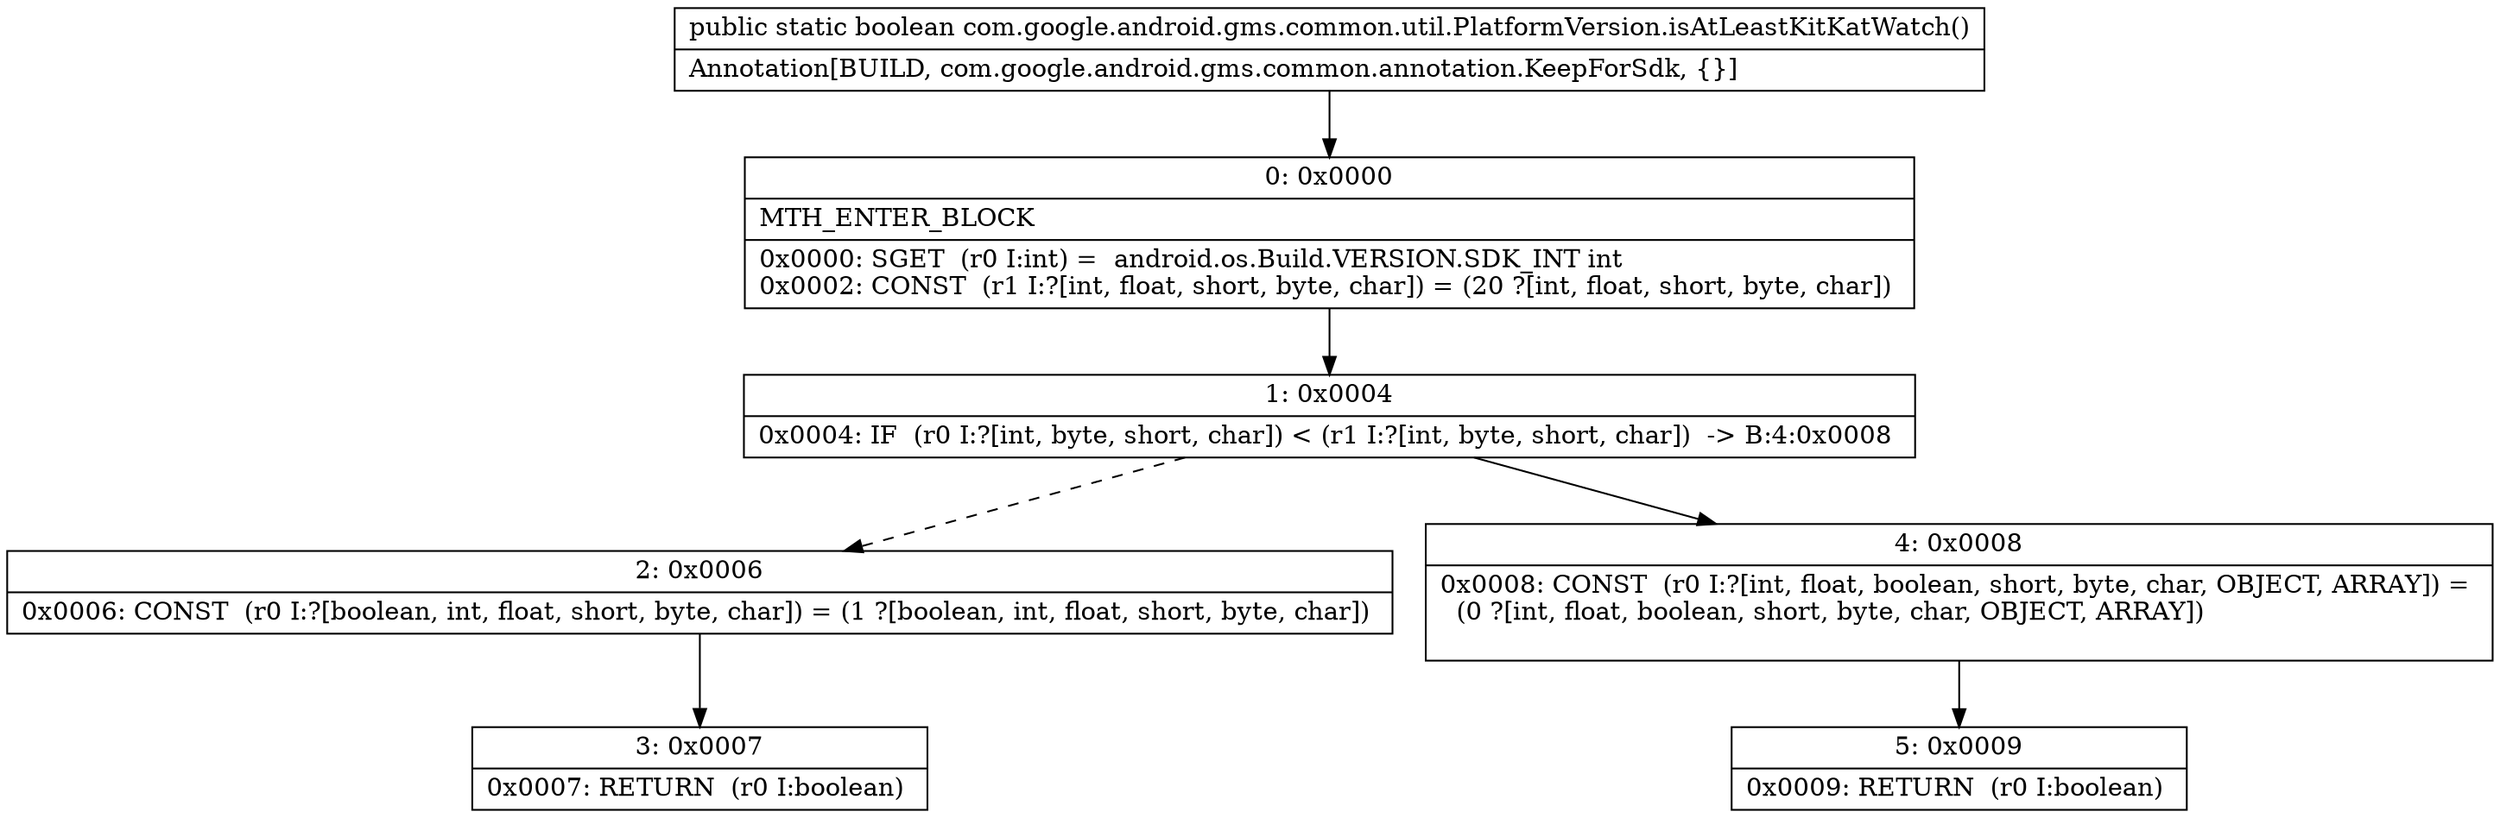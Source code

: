 digraph "CFG forcom.google.android.gms.common.util.PlatformVersion.isAtLeastKitKatWatch()Z" {
Node_0 [shape=record,label="{0\:\ 0x0000|MTH_ENTER_BLOCK\l|0x0000: SGET  (r0 I:int) =  android.os.Build.VERSION.SDK_INT int \l0x0002: CONST  (r1 I:?[int, float, short, byte, char]) = (20 ?[int, float, short, byte, char]) \l}"];
Node_1 [shape=record,label="{1\:\ 0x0004|0x0004: IF  (r0 I:?[int, byte, short, char]) \< (r1 I:?[int, byte, short, char])  \-\> B:4:0x0008 \l}"];
Node_2 [shape=record,label="{2\:\ 0x0006|0x0006: CONST  (r0 I:?[boolean, int, float, short, byte, char]) = (1 ?[boolean, int, float, short, byte, char]) \l}"];
Node_3 [shape=record,label="{3\:\ 0x0007|0x0007: RETURN  (r0 I:boolean) \l}"];
Node_4 [shape=record,label="{4\:\ 0x0008|0x0008: CONST  (r0 I:?[int, float, boolean, short, byte, char, OBJECT, ARRAY]) = \l  (0 ?[int, float, boolean, short, byte, char, OBJECT, ARRAY])\l \l}"];
Node_5 [shape=record,label="{5\:\ 0x0009|0x0009: RETURN  (r0 I:boolean) \l}"];
MethodNode[shape=record,label="{public static boolean com.google.android.gms.common.util.PlatformVersion.isAtLeastKitKatWatch()  | Annotation[BUILD, com.google.android.gms.common.annotation.KeepForSdk, \{\}]\l}"];
MethodNode -> Node_0;
Node_0 -> Node_1;
Node_1 -> Node_2[style=dashed];
Node_1 -> Node_4;
Node_2 -> Node_3;
Node_4 -> Node_5;
}

